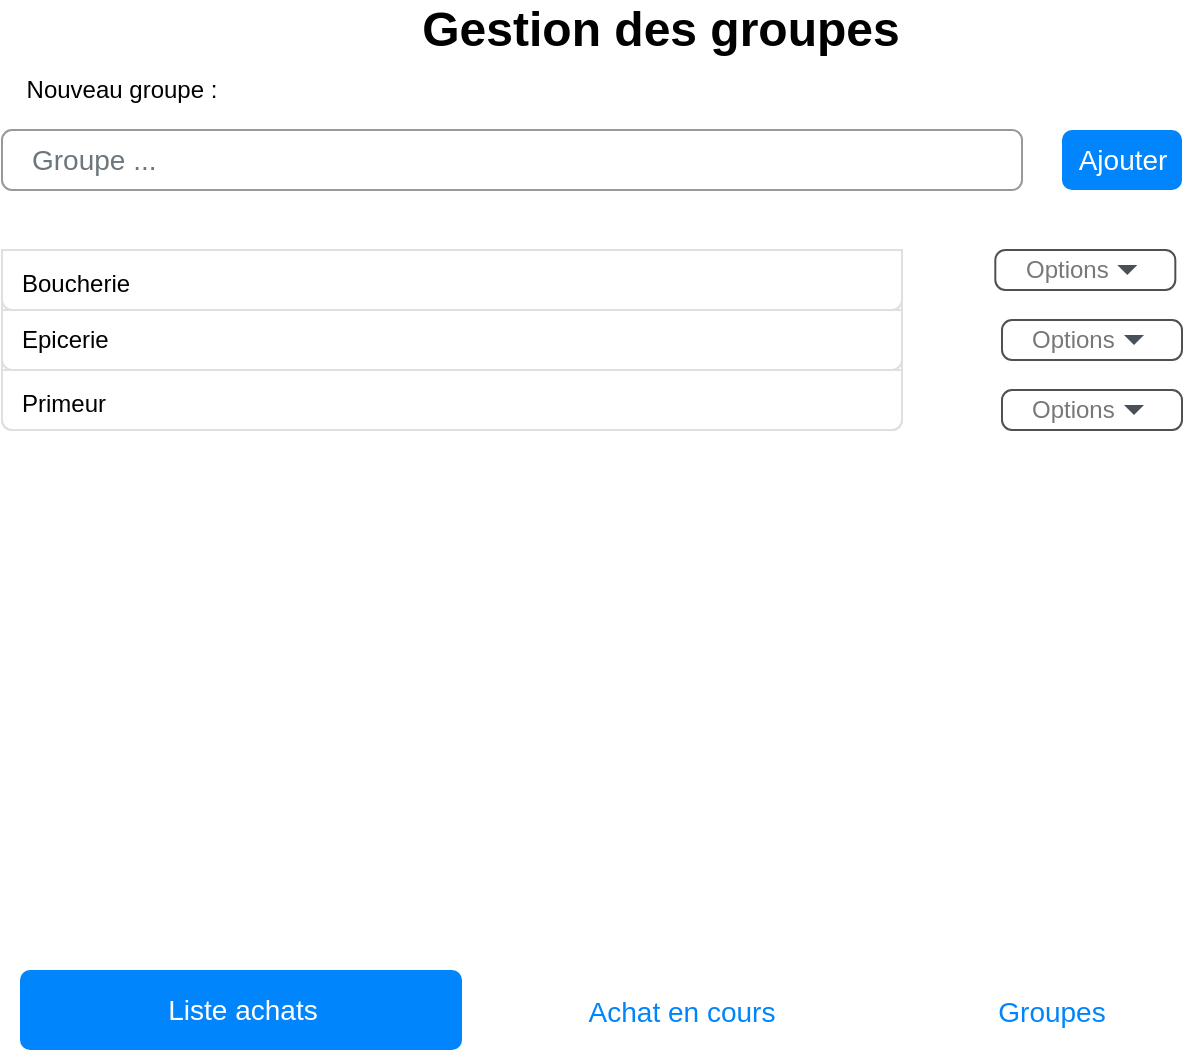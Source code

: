 <mxfile version="13.1.14" type="google"><diagram id="VOrc0OdC9qVWnFxZZtch" name="Page-1"><mxGraphModel dx="868" dy="479" grid="1" gridSize="10" guides="1" tooltips="1" connect="1" arrows="1" fold="1" page="1" pageScale="1" pageWidth="827" pageHeight="1169" math="0" shadow="0"><root><mxCell id="0"/><mxCell id="1" parent="0"/><mxCell id="wcyoRvX747JuW2FtY9mk-1" value="&lt;b&gt;&lt;font style=&quot;font-size: 24px&quot;&gt;Gestion des groupes&lt;br&gt;&lt;/font&gt;&lt;/b&gt;" style="text;html=1;strokeColor=none;fillColor=none;align=center;verticalAlign=middle;whiteSpace=wrap;rounded=0;" parent="1" vertex="1"><mxGeometry x="249" y="40" width="241" height="20" as="geometry"/></mxCell><mxCell id="wcyoRvX747JuW2FtY9mk-2" value="Groupe ..." style="html=1;shadow=0;dashed=0;shape=mxgraph.bootstrap.rrect;rSize=5;fillColor=#ffffff;strokeColor=#999999;align=left;spacing=15;fontSize=14;fontColor=#6C767D;" parent="1" vertex="1"><mxGeometry x="40" y="100" width="510" height="30" as="geometry"/></mxCell><mxCell id="wcyoRvX747JuW2FtY9mk-6" value="Ajouter" style="html=1;shadow=0;dashed=0;shape=mxgraph.bootstrap.rrect;rSize=5;fillColor=#0085FC;strokeColor=none;align=center;spacing=15;fontSize=14;fontColor=#ffffff;" parent="1" vertex="1"><mxGeometry x="570" y="100" width="60" height="30" as="geometry"/></mxCell><mxCell id="wcyoRvX747JuW2FtY9mk-7" value="Nouveau groupe :" style="text;html=1;strokeColor=none;fillColor=none;align=center;verticalAlign=middle;whiteSpace=wrap;rounded=0;" parent="1" vertex="1"><mxGeometry x="40" y="70" width="120" height="20" as="geometry"/></mxCell><mxCell id="wcyoRvX747JuW2FtY9mk-14" value="Liste achats" style="html=1;shadow=0;dashed=0;shape=mxgraph.bootstrap.rrect;rSize=5;fillColor=#0085FC;strokeColor=none;fontSize=14;fontColor=#ffffff;" parent="1" vertex="1"><mxGeometry x="49" y="520" width="221" height="40" as="geometry"/></mxCell><mxCell id="wcyoRvX747JuW2FtY9mk-15" value="Achat en cours" style="fillColor=none;strokeColor=none;fontSize=14;fontColor=#0085FC;" parent="1" vertex="1"><mxGeometry x="270" y="520" width="220" height="40" as="geometry"/></mxCell><mxCell id="wcyoRvX747JuW2FtY9mk-16" value="Groupes" style="fillColor=none;strokeColor=none;fontSize=14;fontColor=#0085FC;" parent="1" vertex="1"><mxGeometry x="490" y="520" width="150" height="40" as="geometry"/></mxCell><mxCell id="wcyoRvX747JuW2FtY9mk-18" value="" style="html=1;shadow=0;dashed=0;shape=mxgraph.bootstrap.rrect;rSize=5;strokeColor=#DFDFDF;html=1;whiteSpace=wrap;fillColor=#FFFFFF;fontColor=#000000;" parent="1" vertex="1"><mxGeometry x="40" y="160" width="450" height="90" as="geometry"/></mxCell><mxCell id="wcyoRvX747JuW2FtY9mk-19" value="" style="strokeColor=inherit;fillColor=inherit;gradientColor=inherit;fontColor=inherit;html=1;shadow=0;dashed=0;shape=mxgraph.bootstrap.topButton;rSize=5;perimeter=none;whiteSpace=wrap;resizeWidth=1;align=left;spacing=10;" parent="wcyoRvX747JuW2FtY9mk-18" vertex="1"><mxGeometry width="450" height="30" relative="1" as="geometry"/></mxCell><mxCell id="wcyoRvX747JuW2FtY9mk-20" value="" style="strokeColor=inherit;fillColor=inherit;gradientColor=inherit;fontColor=inherit;html=1;shadow=0;dashed=0;perimeter=none;whiteSpace=wrap;resizeWidth=1;align=left;spacing=10;" parent="wcyoRvX747JuW2FtY9mk-18" vertex="1"><mxGeometry width="450" height="30" relative="1" as="geometry"><mxPoint y="30" as="offset"/></mxGeometry></mxCell><mxCell id="wcyoRvX747JuW2FtY9mk-21" value="Epicerie" style="strokeColor=inherit;fillColor=inherit;gradientColor=inherit;fontColor=inherit;html=1;shadow=0;dashed=0;shape=mxgraph.bootstrap.bottomButton;rSize=5;perimeter=none;whiteSpace=wrap;resizeWidth=1;resizeHeight=0;align=left;spacing=10;" parent="wcyoRvX747JuW2FtY9mk-18" vertex="1"><mxGeometry y="1" width="450" height="30" relative="1" as="geometry"><mxPoint y="-60" as="offset"/></mxGeometry></mxCell><mxCell id="wcyoRvX747JuW2FtY9mk-23" value="Boucherie" style="strokeColor=inherit;fillColor=inherit;gradientColor=inherit;fontColor=inherit;html=1;shadow=0;dashed=0;shape=mxgraph.bootstrap.bottomButton;rSize=5;perimeter=none;whiteSpace=wrap;resizeWidth=1;resizeHeight=0;align=left;spacing=10;" parent="wcyoRvX747JuW2FtY9mk-18" vertex="1"><mxGeometry width="450" height="30" as="geometry"><mxPoint y="2" as="offset"/></mxGeometry></mxCell><mxCell id="wcyoRvX747JuW2FtY9mk-22" value="Primeur" style="strokeColor=inherit;fillColor=inherit;gradientColor=inherit;fontColor=inherit;html=1;shadow=0;dashed=0;shape=mxgraph.bootstrap.bottomButton;rSize=5;perimeter=none;whiteSpace=wrap;resizeWidth=1;resizeHeight=0;align=left;spacing=10;" parent="wcyoRvX747JuW2FtY9mk-18" vertex="1"><mxGeometry y="60" width="450" height="30" as="geometry"><mxPoint y="2" as="offset"/></mxGeometry></mxCell><mxCell id="wcyoRvX747JuW2FtY9mk-46" value="Options" style="html=1;shadow=0;dashed=0;shape=mxgraph.bootstrap.rrect;rSize=5;strokeColor=#505050;strokeWidth=1;fillColor=#ffffff;fontColor=#777777;whiteSpace=wrap;align=left;verticalAlign=middle;fontStyle=0;fontSize=12;spacing=15;" parent="1" vertex="1"><mxGeometry x="536.66" y="160" width="90" height="20" as="geometry"/></mxCell><mxCell id="wcyoRvX747JuW2FtY9mk-47" value="" style="shape=triangle;direction=south;fillColor=#495057;strokeColor=none;perimeter=none;" parent="wcyoRvX747JuW2FtY9mk-46" vertex="1"><mxGeometry x="1" y="0.5" width="10" height="5" relative="1" as="geometry"><mxPoint x="-29" y="-2.5" as="offset"/></mxGeometry></mxCell><mxCell id="wcyoRvX747JuW2FtY9mk-49" value="Options" style="html=1;shadow=0;dashed=0;shape=mxgraph.bootstrap.rrect;rSize=5;strokeColor=#505050;strokeWidth=1;fillColor=#ffffff;fontColor=#777777;whiteSpace=wrap;align=left;verticalAlign=middle;fontStyle=0;fontSize=12;spacing=15;" parent="1" vertex="1"><mxGeometry x="540" y="195" width="90" height="20" as="geometry"/></mxCell><mxCell id="wcyoRvX747JuW2FtY9mk-50" value="" style="shape=triangle;direction=south;fillColor=#495057;strokeColor=none;perimeter=none;" parent="wcyoRvX747JuW2FtY9mk-49" vertex="1"><mxGeometry x="1" y="0.5" width="10" height="5" relative="1" as="geometry"><mxPoint x="-29" y="-2.5" as="offset"/></mxGeometry></mxCell><mxCell id="wcyoRvX747JuW2FtY9mk-52" value="Options" style="html=1;shadow=0;dashed=0;shape=mxgraph.bootstrap.rrect;rSize=5;strokeColor=#505050;strokeWidth=1;fillColor=#ffffff;fontColor=#777777;whiteSpace=wrap;align=left;verticalAlign=middle;fontStyle=0;fontSize=12;spacing=15;" parent="1" vertex="1"><mxGeometry x="540" y="230" width="90" height="20" as="geometry"/></mxCell><mxCell id="wcyoRvX747JuW2FtY9mk-53" value="" style="shape=triangle;direction=south;fillColor=#495057;strokeColor=none;perimeter=none;" parent="wcyoRvX747JuW2FtY9mk-52" vertex="1"><mxGeometry x="1" y="0.5" width="10" height="5" relative="1" as="geometry"><mxPoint x="-29" y="-2.5" as="offset"/></mxGeometry></mxCell></root></mxGraphModel></diagram></mxfile>